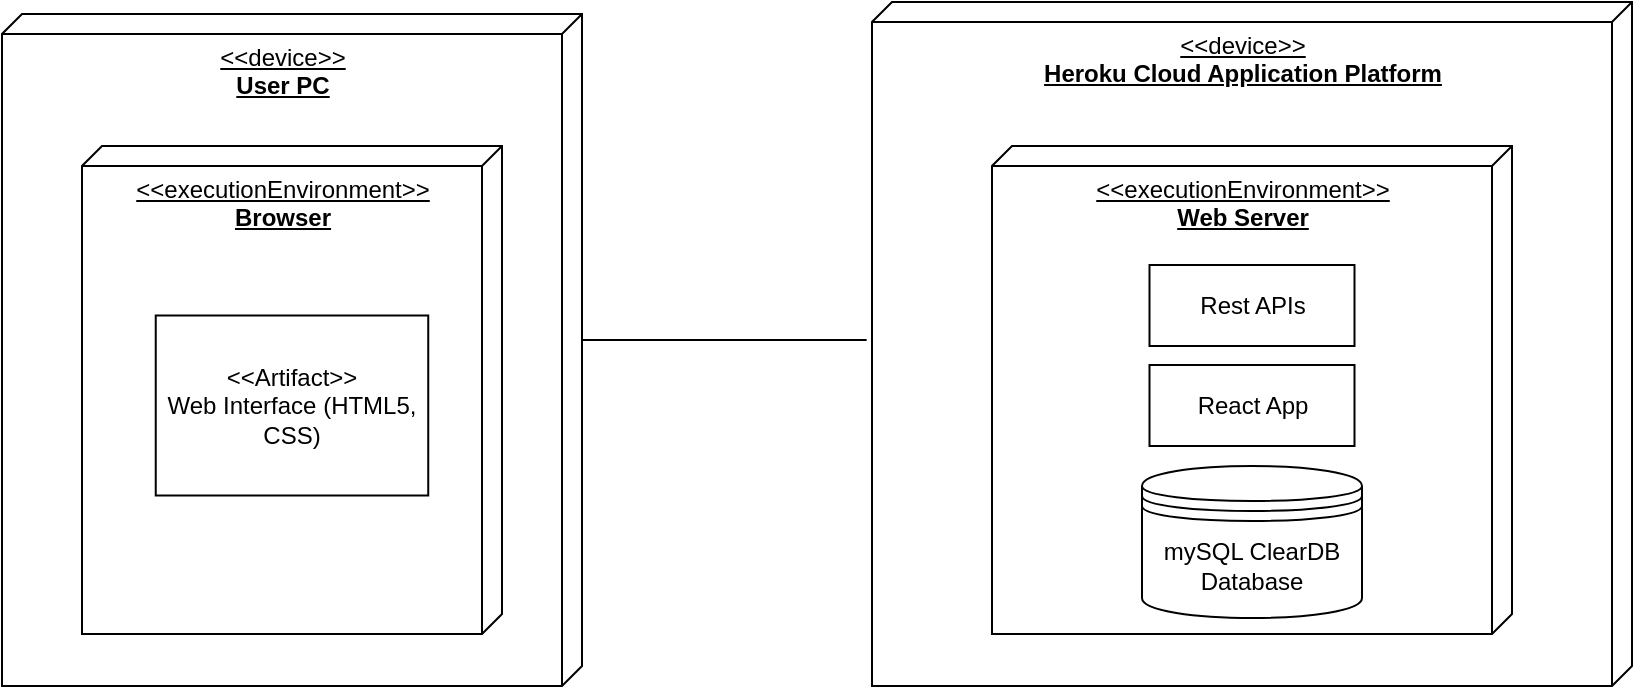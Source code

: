 <mxfile version="19.0.3" type="device"><diagram id="8HqnuoCqhWU6KmXbVIg5" name="Page-1"><mxGraphModel dx="1209" dy="741" grid="1" gridSize="10" guides="1" tooltips="1" connect="1" arrows="1" fold="1" page="1" pageScale="1" pageWidth="1169" pageHeight="827" math="0" shadow="0"><root><mxCell id="0"/><mxCell id="1" parent="0"/><mxCell id="tAfpp-vPa5bkqpEkbtdC-16" value="&amp;lt;&amp;lt;device&amp;gt;&amp;gt;&lt;br&gt;&lt;b&gt;Heroku Cloud Application Platform&lt;/b&gt;" style="verticalAlign=top;align=center;spacingTop=8;spacingLeft=2;spacingRight=12;shape=cube;size=10;direction=south;fontStyle=4;html=1;" vertex="1" parent="1"><mxGeometry x="585" y="158" width="380" height="342" as="geometry"/></mxCell><mxCell id="tAfpp-vPa5bkqpEkbtdC-21" value="&amp;lt;&amp;lt;executionEnvironment&amp;gt;&amp;gt;&lt;br&gt;&lt;b&gt;Web Server&lt;/b&gt;" style="verticalAlign=top;align=center;spacingTop=8;spacingLeft=2;spacingRight=12;shape=cube;size=10;direction=south;fontStyle=4;html=1;" vertex="1" parent="1"><mxGeometry x="645" y="230" width="260" height="244" as="geometry"/></mxCell><mxCell id="tAfpp-vPa5bkqpEkbtdC-26" style="rounded=0;orthogonalLoop=1;jettySize=auto;html=1;exitX=0;exitY=0;exitDx=163;exitDy=0;exitPerimeter=0;entryX=0.494;entryY=1.007;entryDx=0;entryDy=0;entryPerimeter=0;endArrow=none;endFill=0;" edge="1" parent="1" source="tAfpp-vPa5bkqpEkbtdC-15" target="tAfpp-vPa5bkqpEkbtdC-16"><mxGeometry relative="1" as="geometry"><mxPoint x="580" y="295" as="targetPoint"/></mxGeometry></mxCell><mxCell id="tAfpp-vPa5bkqpEkbtdC-15" value="&amp;lt;&amp;lt;device&amp;gt;&amp;gt;&lt;br&gt;&lt;b&gt;User PC&lt;/b&gt;" style="verticalAlign=top;align=center;spacingTop=8;spacingLeft=2;spacingRight=12;shape=cube;size=10;direction=south;fontStyle=4;html=1;" vertex="1" parent="1"><mxGeometry x="150" y="164" width="290" height="336" as="geometry"/></mxCell><mxCell id="tAfpp-vPa5bkqpEkbtdC-19" value="mySQL ClearDB Database" style="shape=datastore;whiteSpace=wrap;html=1;" vertex="1" parent="1"><mxGeometry x="720" y="390" width="110" height="76" as="geometry"/></mxCell><mxCell id="tAfpp-vPa5bkqpEkbtdC-20" value="&amp;lt;&amp;lt;executionEnvironment&amp;gt;&amp;gt;&lt;br&gt;&lt;b&gt;Browser&lt;/b&gt;" style="verticalAlign=top;align=center;spacingTop=8;spacingLeft=2;spacingRight=12;shape=cube;size=10;direction=south;fontStyle=4;html=1;" vertex="1" parent="1"><mxGeometry x="190" y="230" width="210" height="244" as="geometry"/></mxCell><mxCell id="tAfpp-vPa5bkqpEkbtdC-22" value="Rest APIs" style="rounded=0;whiteSpace=wrap;html=1;" vertex="1" parent="1"><mxGeometry x="723.75" y="289.5" width="102.5" height="40.5" as="geometry"/></mxCell><mxCell id="tAfpp-vPa5bkqpEkbtdC-23" value="React App" style="rounded=0;whiteSpace=wrap;html=1;" vertex="1" parent="1"><mxGeometry x="723.75" y="339.5" width="102.5" height="40.5" as="geometry"/></mxCell><mxCell id="tAfpp-vPa5bkqpEkbtdC-24" value="&amp;lt;&amp;lt;Artifact&amp;gt;&amp;gt;&lt;br&gt;Web Interface (HTML5, CSS)" style="rounded=0;whiteSpace=wrap;html=1;" vertex="1" parent="1"><mxGeometry x="226.87" y="314.75" width="136.25" height="90" as="geometry"/></mxCell></root></mxGraphModel></diagram></mxfile>